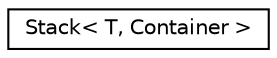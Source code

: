 digraph "Graphical Class Hierarchy"
{
 // INTERACTIVE_SVG=YES
 // LATEX_PDF_SIZE
  edge [fontname="Helvetica",fontsize="10",labelfontname="Helvetica",labelfontsize="10"];
  node [fontname="Helvetica",fontsize="10",shape=record];
  rankdir="LR";
  Node0 [label="Stack\< T, Container \>",height=0.2,width=0.4,color="black", fillcolor="white", style="filled",URL="$classStack.html",tooltip="A data structure that works in LIFO principle."];
}
